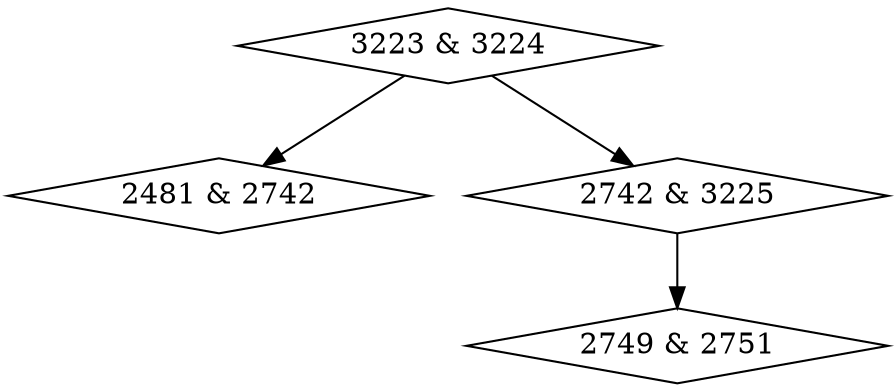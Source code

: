 digraph {
0 [label = "2481 & 2742", shape = diamond];
1 [label = "2742 & 3225", shape = diamond];
2 [label = "2749 & 2751", shape = diamond];
3 [label = "3223 & 3224", shape = diamond];
1->2;
3->0;
3->1;
}

